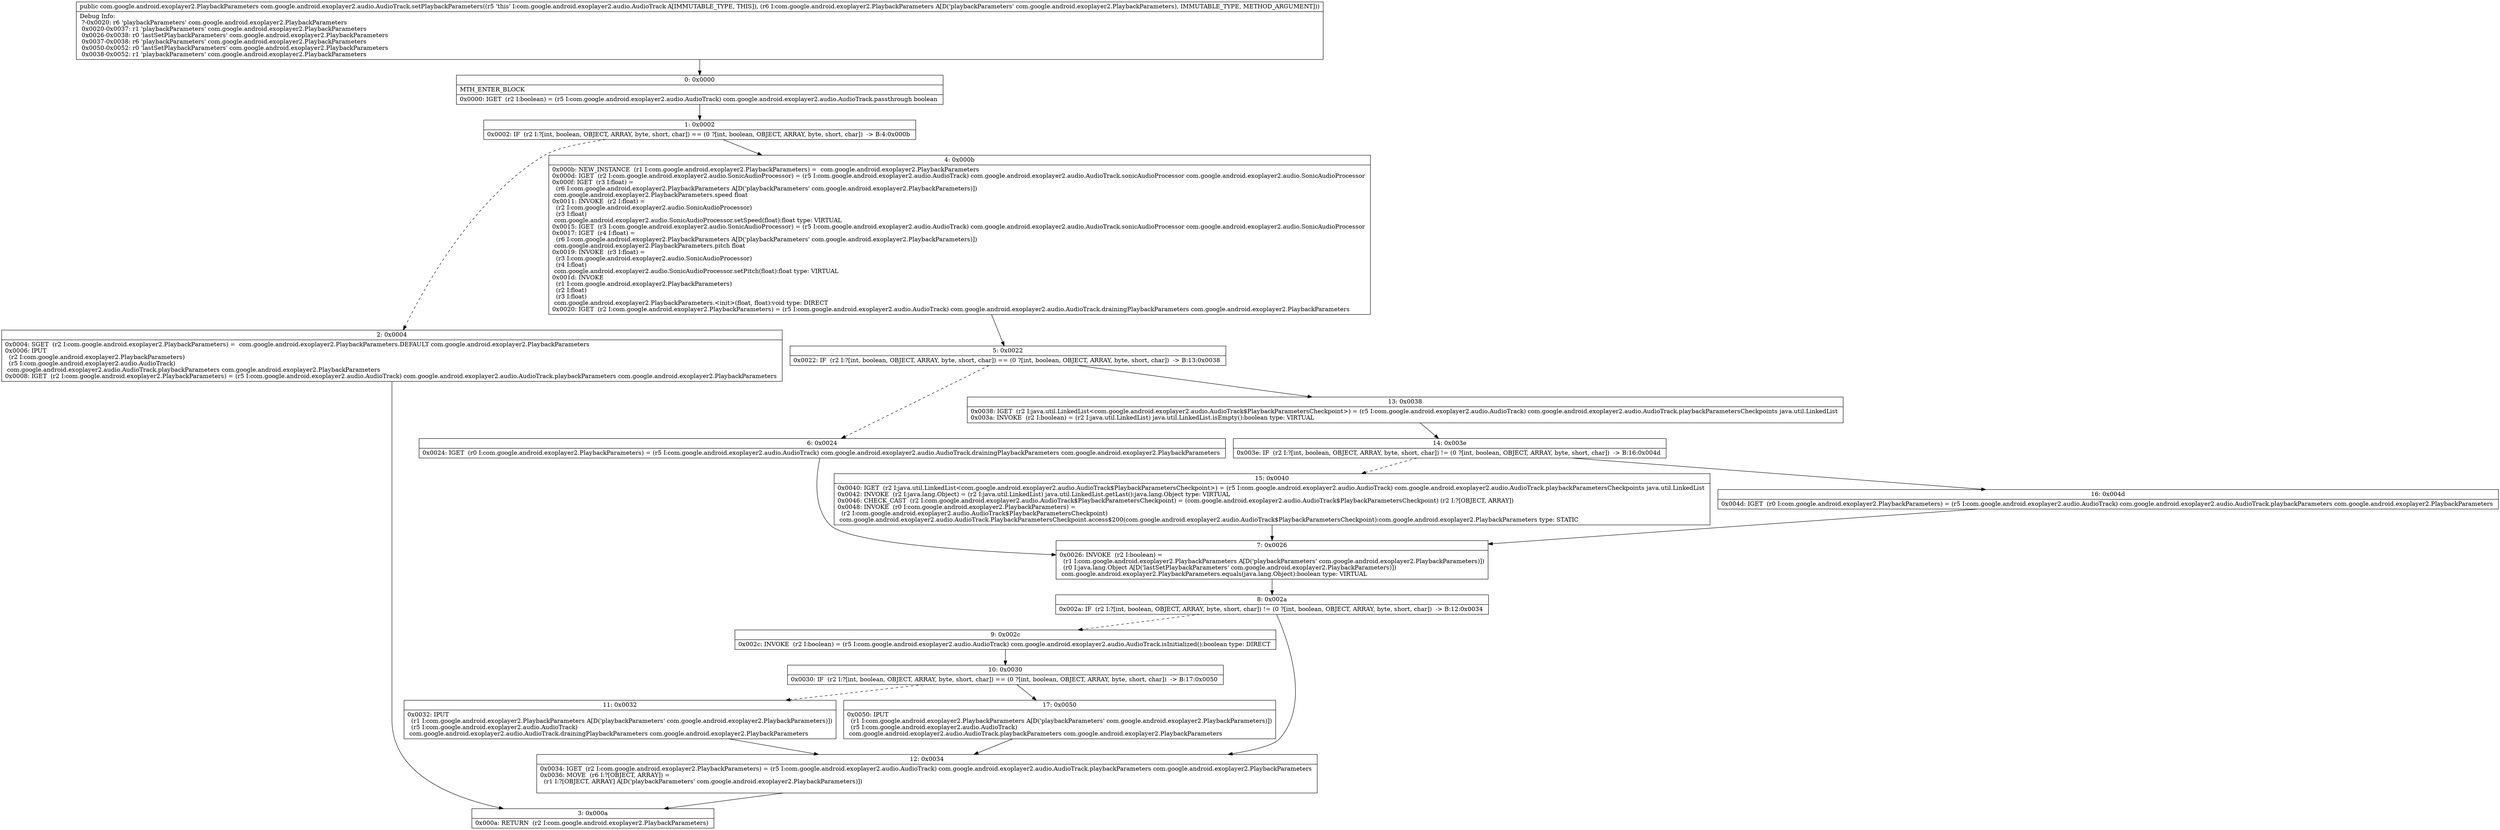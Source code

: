 digraph "CFG forcom.google.android.exoplayer2.audio.AudioTrack.setPlaybackParameters(Lcom\/google\/android\/exoplayer2\/PlaybackParameters;)Lcom\/google\/android\/exoplayer2\/PlaybackParameters;" {
Node_0 [shape=record,label="{0\:\ 0x0000|MTH_ENTER_BLOCK\l|0x0000: IGET  (r2 I:boolean) = (r5 I:com.google.android.exoplayer2.audio.AudioTrack) com.google.android.exoplayer2.audio.AudioTrack.passthrough boolean \l}"];
Node_1 [shape=record,label="{1\:\ 0x0002|0x0002: IF  (r2 I:?[int, boolean, OBJECT, ARRAY, byte, short, char]) == (0 ?[int, boolean, OBJECT, ARRAY, byte, short, char])  \-\> B:4:0x000b \l}"];
Node_2 [shape=record,label="{2\:\ 0x0004|0x0004: SGET  (r2 I:com.google.android.exoplayer2.PlaybackParameters) =  com.google.android.exoplayer2.PlaybackParameters.DEFAULT com.google.android.exoplayer2.PlaybackParameters \l0x0006: IPUT  \l  (r2 I:com.google.android.exoplayer2.PlaybackParameters)\l  (r5 I:com.google.android.exoplayer2.audio.AudioTrack)\l com.google.android.exoplayer2.audio.AudioTrack.playbackParameters com.google.android.exoplayer2.PlaybackParameters \l0x0008: IGET  (r2 I:com.google.android.exoplayer2.PlaybackParameters) = (r5 I:com.google.android.exoplayer2.audio.AudioTrack) com.google.android.exoplayer2.audio.AudioTrack.playbackParameters com.google.android.exoplayer2.PlaybackParameters \l}"];
Node_3 [shape=record,label="{3\:\ 0x000a|0x000a: RETURN  (r2 I:com.google.android.exoplayer2.PlaybackParameters) \l}"];
Node_4 [shape=record,label="{4\:\ 0x000b|0x000b: NEW_INSTANCE  (r1 I:com.google.android.exoplayer2.PlaybackParameters) =  com.google.android.exoplayer2.PlaybackParameters \l0x000d: IGET  (r2 I:com.google.android.exoplayer2.audio.SonicAudioProcessor) = (r5 I:com.google.android.exoplayer2.audio.AudioTrack) com.google.android.exoplayer2.audio.AudioTrack.sonicAudioProcessor com.google.android.exoplayer2.audio.SonicAudioProcessor \l0x000f: IGET  (r3 I:float) = \l  (r6 I:com.google.android.exoplayer2.PlaybackParameters A[D('playbackParameters' com.google.android.exoplayer2.PlaybackParameters)])\l com.google.android.exoplayer2.PlaybackParameters.speed float \l0x0011: INVOKE  (r2 I:float) = \l  (r2 I:com.google.android.exoplayer2.audio.SonicAudioProcessor)\l  (r3 I:float)\l com.google.android.exoplayer2.audio.SonicAudioProcessor.setSpeed(float):float type: VIRTUAL \l0x0015: IGET  (r3 I:com.google.android.exoplayer2.audio.SonicAudioProcessor) = (r5 I:com.google.android.exoplayer2.audio.AudioTrack) com.google.android.exoplayer2.audio.AudioTrack.sonicAudioProcessor com.google.android.exoplayer2.audio.SonicAudioProcessor \l0x0017: IGET  (r4 I:float) = \l  (r6 I:com.google.android.exoplayer2.PlaybackParameters A[D('playbackParameters' com.google.android.exoplayer2.PlaybackParameters)])\l com.google.android.exoplayer2.PlaybackParameters.pitch float \l0x0019: INVOKE  (r3 I:float) = \l  (r3 I:com.google.android.exoplayer2.audio.SonicAudioProcessor)\l  (r4 I:float)\l com.google.android.exoplayer2.audio.SonicAudioProcessor.setPitch(float):float type: VIRTUAL \l0x001d: INVOKE  \l  (r1 I:com.google.android.exoplayer2.PlaybackParameters)\l  (r2 I:float)\l  (r3 I:float)\l com.google.android.exoplayer2.PlaybackParameters.\<init\>(float, float):void type: DIRECT \l0x0020: IGET  (r2 I:com.google.android.exoplayer2.PlaybackParameters) = (r5 I:com.google.android.exoplayer2.audio.AudioTrack) com.google.android.exoplayer2.audio.AudioTrack.drainingPlaybackParameters com.google.android.exoplayer2.PlaybackParameters \l}"];
Node_5 [shape=record,label="{5\:\ 0x0022|0x0022: IF  (r2 I:?[int, boolean, OBJECT, ARRAY, byte, short, char]) == (0 ?[int, boolean, OBJECT, ARRAY, byte, short, char])  \-\> B:13:0x0038 \l}"];
Node_6 [shape=record,label="{6\:\ 0x0024|0x0024: IGET  (r0 I:com.google.android.exoplayer2.PlaybackParameters) = (r5 I:com.google.android.exoplayer2.audio.AudioTrack) com.google.android.exoplayer2.audio.AudioTrack.drainingPlaybackParameters com.google.android.exoplayer2.PlaybackParameters \l}"];
Node_7 [shape=record,label="{7\:\ 0x0026|0x0026: INVOKE  (r2 I:boolean) = \l  (r1 I:com.google.android.exoplayer2.PlaybackParameters A[D('playbackParameters' com.google.android.exoplayer2.PlaybackParameters)])\l  (r0 I:java.lang.Object A[D('lastSetPlaybackParameters' com.google.android.exoplayer2.PlaybackParameters)])\l com.google.android.exoplayer2.PlaybackParameters.equals(java.lang.Object):boolean type: VIRTUAL \l}"];
Node_8 [shape=record,label="{8\:\ 0x002a|0x002a: IF  (r2 I:?[int, boolean, OBJECT, ARRAY, byte, short, char]) != (0 ?[int, boolean, OBJECT, ARRAY, byte, short, char])  \-\> B:12:0x0034 \l}"];
Node_9 [shape=record,label="{9\:\ 0x002c|0x002c: INVOKE  (r2 I:boolean) = (r5 I:com.google.android.exoplayer2.audio.AudioTrack) com.google.android.exoplayer2.audio.AudioTrack.isInitialized():boolean type: DIRECT \l}"];
Node_10 [shape=record,label="{10\:\ 0x0030|0x0030: IF  (r2 I:?[int, boolean, OBJECT, ARRAY, byte, short, char]) == (0 ?[int, boolean, OBJECT, ARRAY, byte, short, char])  \-\> B:17:0x0050 \l}"];
Node_11 [shape=record,label="{11\:\ 0x0032|0x0032: IPUT  \l  (r1 I:com.google.android.exoplayer2.PlaybackParameters A[D('playbackParameters' com.google.android.exoplayer2.PlaybackParameters)])\l  (r5 I:com.google.android.exoplayer2.audio.AudioTrack)\l com.google.android.exoplayer2.audio.AudioTrack.drainingPlaybackParameters com.google.android.exoplayer2.PlaybackParameters \l}"];
Node_12 [shape=record,label="{12\:\ 0x0034|0x0034: IGET  (r2 I:com.google.android.exoplayer2.PlaybackParameters) = (r5 I:com.google.android.exoplayer2.audio.AudioTrack) com.google.android.exoplayer2.audio.AudioTrack.playbackParameters com.google.android.exoplayer2.PlaybackParameters \l0x0036: MOVE  (r6 I:?[OBJECT, ARRAY]) = \l  (r1 I:?[OBJECT, ARRAY] A[D('playbackParameters' com.google.android.exoplayer2.PlaybackParameters)])\l \l}"];
Node_13 [shape=record,label="{13\:\ 0x0038|0x0038: IGET  (r2 I:java.util.LinkedList\<com.google.android.exoplayer2.audio.AudioTrack$PlaybackParametersCheckpoint\>) = (r5 I:com.google.android.exoplayer2.audio.AudioTrack) com.google.android.exoplayer2.audio.AudioTrack.playbackParametersCheckpoints java.util.LinkedList \l0x003a: INVOKE  (r2 I:boolean) = (r2 I:java.util.LinkedList) java.util.LinkedList.isEmpty():boolean type: VIRTUAL \l}"];
Node_14 [shape=record,label="{14\:\ 0x003e|0x003e: IF  (r2 I:?[int, boolean, OBJECT, ARRAY, byte, short, char]) != (0 ?[int, boolean, OBJECT, ARRAY, byte, short, char])  \-\> B:16:0x004d \l}"];
Node_15 [shape=record,label="{15\:\ 0x0040|0x0040: IGET  (r2 I:java.util.LinkedList\<com.google.android.exoplayer2.audio.AudioTrack$PlaybackParametersCheckpoint\>) = (r5 I:com.google.android.exoplayer2.audio.AudioTrack) com.google.android.exoplayer2.audio.AudioTrack.playbackParametersCheckpoints java.util.LinkedList \l0x0042: INVOKE  (r2 I:java.lang.Object) = (r2 I:java.util.LinkedList) java.util.LinkedList.getLast():java.lang.Object type: VIRTUAL \l0x0046: CHECK_CAST  (r2 I:com.google.android.exoplayer2.audio.AudioTrack$PlaybackParametersCheckpoint) = (com.google.android.exoplayer2.audio.AudioTrack$PlaybackParametersCheckpoint) (r2 I:?[OBJECT, ARRAY]) \l0x0048: INVOKE  (r0 I:com.google.android.exoplayer2.PlaybackParameters) = \l  (r2 I:com.google.android.exoplayer2.audio.AudioTrack$PlaybackParametersCheckpoint)\l com.google.android.exoplayer2.audio.AudioTrack.PlaybackParametersCheckpoint.access$200(com.google.android.exoplayer2.audio.AudioTrack$PlaybackParametersCheckpoint):com.google.android.exoplayer2.PlaybackParameters type: STATIC \l}"];
Node_16 [shape=record,label="{16\:\ 0x004d|0x004d: IGET  (r0 I:com.google.android.exoplayer2.PlaybackParameters) = (r5 I:com.google.android.exoplayer2.audio.AudioTrack) com.google.android.exoplayer2.audio.AudioTrack.playbackParameters com.google.android.exoplayer2.PlaybackParameters \l}"];
Node_17 [shape=record,label="{17\:\ 0x0050|0x0050: IPUT  \l  (r1 I:com.google.android.exoplayer2.PlaybackParameters A[D('playbackParameters' com.google.android.exoplayer2.PlaybackParameters)])\l  (r5 I:com.google.android.exoplayer2.audio.AudioTrack)\l com.google.android.exoplayer2.audio.AudioTrack.playbackParameters com.google.android.exoplayer2.PlaybackParameters \l}"];
MethodNode[shape=record,label="{public com.google.android.exoplayer2.PlaybackParameters com.google.android.exoplayer2.audio.AudioTrack.setPlaybackParameters((r5 'this' I:com.google.android.exoplayer2.audio.AudioTrack A[IMMUTABLE_TYPE, THIS]), (r6 I:com.google.android.exoplayer2.PlaybackParameters A[D('playbackParameters' com.google.android.exoplayer2.PlaybackParameters), IMMUTABLE_TYPE, METHOD_ARGUMENT]))  | Debug Info:\l  ?\-0x0020: r6 'playbackParameters' com.google.android.exoplayer2.PlaybackParameters\l  0x0020\-0x0037: r1 'playbackParameters' com.google.android.exoplayer2.PlaybackParameters\l  0x0026\-0x0038: r0 'lastSetPlaybackParameters' com.google.android.exoplayer2.PlaybackParameters\l  0x0037\-0x0038: r6 'playbackParameters' com.google.android.exoplayer2.PlaybackParameters\l  0x0050\-0x0052: r0 'lastSetPlaybackParameters' com.google.android.exoplayer2.PlaybackParameters\l  0x0038\-0x0052: r1 'playbackParameters' com.google.android.exoplayer2.PlaybackParameters\l}"];
MethodNode -> Node_0;
Node_0 -> Node_1;
Node_1 -> Node_2[style=dashed];
Node_1 -> Node_4;
Node_2 -> Node_3;
Node_4 -> Node_5;
Node_5 -> Node_6[style=dashed];
Node_5 -> Node_13;
Node_6 -> Node_7;
Node_7 -> Node_8;
Node_8 -> Node_9[style=dashed];
Node_8 -> Node_12;
Node_9 -> Node_10;
Node_10 -> Node_11[style=dashed];
Node_10 -> Node_17;
Node_11 -> Node_12;
Node_12 -> Node_3;
Node_13 -> Node_14;
Node_14 -> Node_15[style=dashed];
Node_14 -> Node_16;
Node_15 -> Node_7;
Node_16 -> Node_7;
Node_17 -> Node_12;
}

